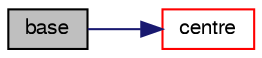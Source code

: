 digraph "base"
{
  bgcolor="transparent";
  edge [fontname="FreeSans",fontsize="10",labelfontname="FreeSans",labelfontsize="10"];
  node [fontname="FreeSans",fontsize="10",shape=record];
  rankdir="LR";
  Node55 [label="base",height=0.2,width=0.4,color="black", fillcolor="grey75", style="filled", fontcolor="black"];
  Node55 -> Node56 [color="midnightblue",fontsize="10",style="solid",fontname="FreeSans"];
  Node56 [label="centre",height=0.2,width=0.4,color="red",URL="$a27578.html#ac9eda4f82167eb6f537af75b0a57434d",tooltip="Return centre (centroid) "];
}
